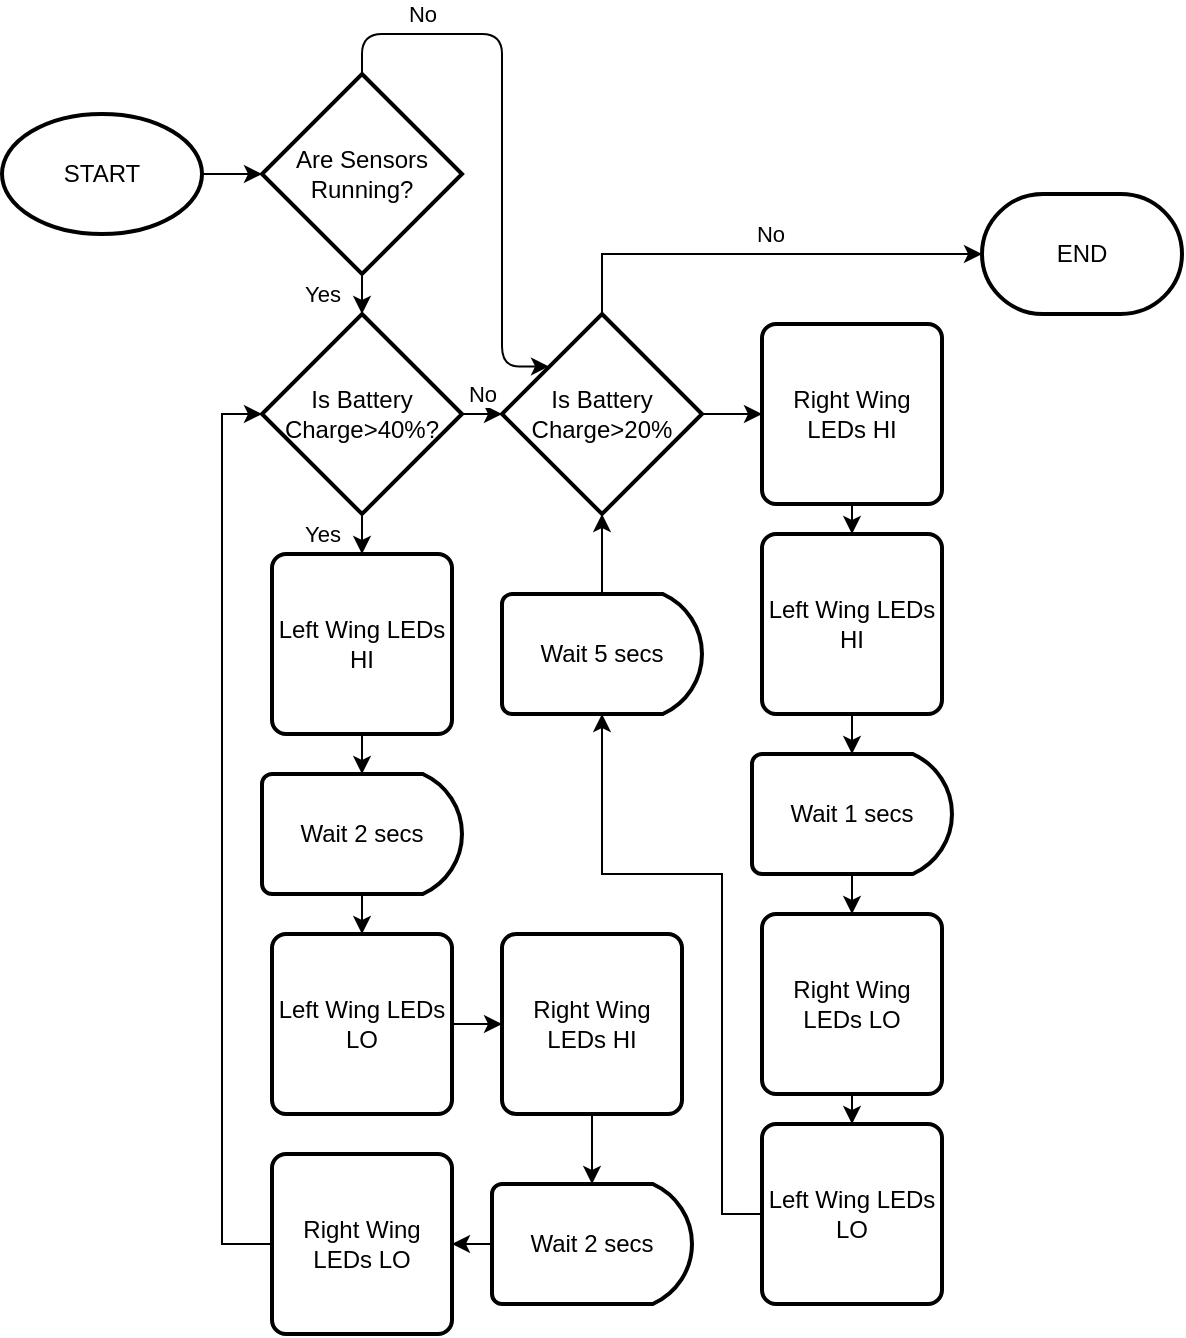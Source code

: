 <mxfile version="23.1.1" type="github">
  <diagram name="Page-1" id="Aek51o5Aj52pop3FxhsE">
    <mxGraphModel dx="1468" dy="985" grid="1" gridSize="10" guides="1" tooltips="1" connect="1" arrows="1" fold="1" page="1" pageScale="1" pageWidth="1600" pageHeight="900" math="0" shadow="0">
      <root>
        <mxCell id="0" />
        <mxCell id="1" parent="0" />
        <mxCell id="wx5j6pqpH5v7GYi9rCtN-1" value="START" style="strokeWidth=2;html=1;shape=mxgraph.flowchart.start_1;whiteSpace=wrap;strokeOpacity=100;fillOpacity=100;" vertex="1" parent="1">
          <mxGeometry x="140" y="230" width="100" height="60" as="geometry" />
        </mxCell>
        <mxCell id="wx5j6pqpH5v7GYi9rCtN-7" value="Yes" style="edgeStyle=orthogonalEdgeStyle;rounded=0;orthogonalLoop=1;jettySize=auto;html=1;strokeOpacity=100;fillOpacity=100;" edge="1" parent="1" source="wx5j6pqpH5v7GYi9rCtN-2" target="wx5j6pqpH5v7GYi9rCtN-6">
          <mxGeometry x="0.667" y="-20" relative="1" as="geometry">
            <mxPoint as="offset" />
          </mxGeometry>
        </mxCell>
        <mxCell id="wx5j6pqpH5v7GYi9rCtN-2" value="Are Sensors Running?" style="strokeWidth=2;html=1;shape=mxgraph.flowchart.decision;whiteSpace=wrap;strokeOpacity=100;fillOpacity=100;" vertex="1" parent="1">
          <mxGeometry x="270" y="210" width="100" height="100" as="geometry" />
        </mxCell>
        <mxCell id="wx5j6pqpH5v7GYi9rCtN-3" value="No" style="edgeStyle=orthogonalEdgeStyle;rounded=1;orthogonalLoop=1;jettySize=auto;html=1;curved=0;entryX=0.235;entryY=0.262;entryDx=0;entryDy=0;entryPerimeter=0;strokeOpacity=100;fillOpacity=100;" edge="1" parent="1" source="wx5j6pqpH5v7GYi9rCtN-2" target="wx5j6pqpH5v7GYi9rCtN-9">
          <mxGeometry x="-0.642" y="10" relative="1" as="geometry">
            <mxPoint x="440" y="280" as="targetPoint" />
            <Array as="points">
              <mxPoint x="320" y="190" />
              <mxPoint x="390" y="190" />
              <mxPoint x="390" y="356" />
            </Array>
            <mxPoint as="offset" />
          </mxGeometry>
        </mxCell>
        <mxCell id="wx5j6pqpH5v7GYi9rCtN-4" style="edgeStyle=orthogonalEdgeStyle;rounded=0;orthogonalLoop=1;jettySize=auto;html=1;entryX=0;entryY=0.5;entryDx=0;entryDy=0;entryPerimeter=0;strokeOpacity=100;fillOpacity=100;" edge="1" parent="1" source="wx5j6pqpH5v7GYi9rCtN-1" target="wx5j6pqpH5v7GYi9rCtN-2">
          <mxGeometry relative="1" as="geometry" />
        </mxCell>
        <mxCell id="wx5j6pqpH5v7GYi9rCtN-5" value="Left Wing LEDs HI" style="rounded=1;whiteSpace=wrap;html=1;absoluteArcSize=1;arcSize=14;strokeWidth=2;strokeOpacity=100;fillOpacity=100;" vertex="1" parent="1">
          <mxGeometry x="275" y="450" width="90" height="90" as="geometry" />
        </mxCell>
        <mxCell id="wx5j6pqpH5v7GYi9rCtN-12" value="Yes" style="edgeStyle=orthogonalEdgeStyle;rounded=0;orthogonalLoop=1;jettySize=auto;html=1;strokeOpacity=100;fillOpacity=100;" edge="1" parent="1" source="wx5j6pqpH5v7GYi9rCtN-6" target="wx5j6pqpH5v7GYi9rCtN-5">
          <mxGeometry x="0.667" y="-20" relative="1" as="geometry">
            <mxPoint as="offset" />
          </mxGeometry>
        </mxCell>
        <mxCell id="wx5j6pqpH5v7GYi9rCtN-6" value="&lt;p style=&quot;line-height: 120%;&quot;&gt;Is Battery Charge&amp;gt;40%?&lt;/p&gt;" style="strokeWidth=2;html=1;shape=mxgraph.flowchart.decision;whiteSpace=wrap;strokeOpacity=100;fillOpacity=100;" vertex="1" parent="1">
          <mxGeometry x="270" y="330" width="100" height="100" as="geometry" />
        </mxCell>
        <mxCell id="wx5j6pqpH5v7GYi9rCtN-20" value="" style="edgeStyle=orthogonalEdgeStyle;rounded=0;orthogonalLoop=1;jettySize=auto;html=1;strokeOpacity=100;fillOpacity=100;" edge="1" parent="1" source="wx5j6pqpH5v7GYi9rCtN-9" target="wx5j6pqpH5v7GYi9rCtN-11">
          <mxGeometry relative="1" as="geometry" />
        </mxCell>
        <mxCell id="wx5j6pqpH5v7GYi9rCtN-9" value="Is Battery Charge&amp;gt;20%" style="strokeWidth=2;html=1;shape=mxgraph.flowchart.decision;whiteSpace=wrap;strokeOpacity=100;fillOpacity=100;" vertex="1" parent="1">
          <mxGeometry x="390" y="330" width="100" height="100" as="geometry" />
        </mxCell>
        <mxCell id="wx5j6pqpH5v7GYi9rCtN-10" value="No" style="edgeStyle=orthogonalEdgeStyle;rounded=0;orthogonalLoop=1;jettySize=auto;html=1;exitX=1;exitY=0.5;exitDx=0;exitDy=0;exitPerimeter=0;entryX=0;entryY=0.5;entryDx=0;entryDy=0;entryPerimeter=0;strokeOpacity=100;fillOpacity=100;" edge="1" parent="1" source="wx5j6pqpH5v7GYi9rCtN-6" target="wx5j6pqpH5v7GYi9rCtN-9">
          <mxGeometry y="10" relative="1" as="geometry">
            <mxPoint as="offset" />
          </mxGeometry>
        </mxCell>
        <mxCell id="wx5j6pqpH5v7GYi9rCtN-36" style="edgeStyle=orthogonalEdgeStyle;rounded=0;orthogonalLoop=1;jettySize=auto;html=1;entryX=0.5;entryY=0;entryDx=0;entryDy=0;strokeOpacity=100;fillOpacity=100;" edge="1" parent="1" source="wx5j6pqpH5v7GYi9rCtN-11" target="wx5j6pqpH5v7GYi9rCtN-23">
          <mxGeometry relative="1" as="geometry" />
        </mxCell>
        <mxCell id="wx5j6pqpH5v7GYi9rCtN-11" value="Right Wing LEDs HI" style="rounded=1;whiteSpace=wrap;html=1;absoluteArcSize=1;arcSize=14;strokeWidth=2;rotation=0;strokeOpacity=100;fillOpacity=100;" vertex="1" parent="1">
          <mxGeometry x="520" y="335" width="90" height="90" as="geometry" />
        </mxCell>
        <mxCell id="wx5j6pqpH5v7GYi9rCtN-14" value="END" style="strokeWidth=2;html=1;shape=mxgraph.flowchart.terminator;whiteSpace=wrap;strokeOpacity=100;fillOpacity=100;" vertex="1" parent="1">
          <mxGeometry x="630" y="270" width="100" height="60" as="geometry" />
        </mxCell>
        <mxCell id="wx5j6pqpH5v7GYi9rCtN-15" value="No" style="edgeStyle=orthogonalEdgeStyle;rounded=0;orthogonalLoop=1;jettySize=auto;html=1;entryX=0;entryY=0.5;entryDx=0;entryDy=0;entryPerimeter=0;strokeOpacity=100;fillOpacity=100;" edge="1" parent="1" source="wx5j6pqpH5v7GYi9rCtN-9" target="wx5j6pqpH5v7GYi9rCtN-14">
          <mxGeometry x="0.034" y="10" relative="1" as="geometry">
            <Array as="points">
              <mxPoint x="440" y="300" />
            </Array>
            <mxPoint as="offset" />
          </mxGeometry>
        </mxCell>
        <mxCell id="wx5j6pqpH5v7GYi9rCtN-25" style="edgeStyle=orthogonalEdgeStyle;rounded=0;orthogonalLoop=1;jettySize=auto;html=1;entryX=0.5;entryY=0;entryDx=0;entryDy=0;strokeOpacity=100;fillOpacity=100;" edge="1" parent="1" source="wx5j6pqpH5v7GYi9rCtN-16" target="wx5j6pqpH5v7GYi9rCtN-21">
          <mxGeometry relative="1" as="geometry" />
        </mxCell>
        <mxCell id="wx5j6pqpH5v7GYi9rCtN-16" value="Wait 2 secs" style="strokeWidth=2;html=1;shape=mxgraph.flowchart.delay;whiteSpace=wrap;strokeOpacity=100;fillOpacity=100;" vertex="1" parent="1">
          <mxGeometry x="270" y="560" width="100" height="60" as="geometry" />
        </mxCell>
        <mxCell id="wx5j6pqpH5v7GYi9rCtN-18" style="edgeStyle=orthogonalEdgeStyle;rounded=0;orthogonalLoop=1;jettySize=auto;html=1;entryX=0.5;entryY=0;entryDx=0;entryDy=0;entryPerimeter=0;strokeOpacity=100;fillOpacity=100;" edge="1" parent="1" source="wx5j6pqpH5v7GYi9rCtN-5" target="wx5j6pqpH5v7GYi9rCtN-16">
          <mxGeometry relative="1" as="geometry" />
        </mxCell>
        <mxCell id="wx5j6pqpH5v7GYi9rCtN-26" style="edgeStyle=orthogonalEdgeStyle;rounded=0;orthogonalLoop=1;jettySize=auto;html=1;entryX=0;entryY=0.5;entryDx=0;entryDy=0;strokeOpacity=100;fillOpacity=100;" edge="1" parent="1" source="wx5j6pqpH5v7GYi9rCtN-21" target="wx5j6pqpH5v7GYi9rCtN-22">
          <mxGeometry relative="1" as="geometry" />
        </mxCell>
        <mxCell id="wx5j6pqpH5v7GYi9rCtN-21" value="Left Wing LEDs LO" style="rounded=1;whiteSpace=wrap;html=1;absoluteArcSize=1;arcSize=14;strokeWidth=2;strokeOpacity=100;fillOpacity=100;" vertex="1" parent="1">
          <mxGeometry x="275" y="640" width="90" height="90" as="geometry" />
        </mxCell>
        <mxCell id="wx5j6pqpH5v7GYi9rCtN-22" value="Right Wing LEDs HI" style="rounded=1;whiteSpace=wrap;html=1;absoluteArcSize=1;arcSize=14;strokeWidth=2;strokeOpacity=100;fillOpacity=100;" vertex="1" parent="1">
          <mxGeometry x="390" y="640" width="90" height="90" as="geometry" />
        </mxCell>
        <mxCell id="wx5j6pqpH5v7GYi9rCtN-23" value="Left Wing LEDs HI" style="rounded=1;whiteSpace=wrap;html=1;absoluteArcSize=1;arcSize=14;strokeWidth=2;strokeOpacity=100;fillOpacity=100;" vertex="1" parent="1">
          <mxGeometry x="520" y="440" width="90" height="90" as="geometry" />
        </mxCell>
        <mxCell id="wx5j6pqpH5v7GYi9rCtN-31" style="edgeStyle=orthogonalEdgeStyle;rounded=0;orthogonalLoop=1;jettySize=auto;html=1;entryX=1;entryY=0.5;entryDx=0;entryDy=0;strokeOpacity=100;fillOpacity=100;" edge="1" parent="1" source="wx5j6pqpH5v7GYi9rCtN-27" target="wx5j6pqpH5v7GYi9rCtN-29">
          <mxGeometry relative="1" as="geometry" />
        </mxCell>
        <mxCell id="wx5j6pqpH5v7GYi9rCtN-27" value="Wait 2 secs" style="strokeWidth=2;html=1;shape=mxgraph.flowchart.delay;whiteSpace=wrap;strokeOpacity=100;fillOpacity=100;" vertex="1" parent="1">
          <mxGeometry x="385" y="765" width="100" height="60" as="geometry" />
        </mxCell>
        <mxCell id="wx5j6pqpH5v7GYi9rCtN-28" style="edgeStyle=orthogonalEdgeStyle;rounded=0;orthogonalLoop=1;jettySize=auto;html=1;entryX=0.5;entryY=0;entryDx=0;entryDy=0;entryPerimeter=0;strokeOpacity=100;fillOpacity=100;" edge="1" parent="1" source="wx5j6pqpH5v7GYi9rCtN-22" target="wx5j6pqpH5v7GYi9rCtN-27">
          <mxGeometry relative="1" as="geometry" />
        </mxCell>
        <mxCell id="wx5j6pqpH5v7GYi9rCtN-32" style="edgeStyle=orthogonalEdgeStyle;rounded=0;orthogonalLoop=1;jettySize=auto;html=1;entryX=0;entryY=0.5;entryDx=0;entryDy=0;entryPerimeter=0;strokeOpacity=100;fillOpacity=100;" edge="1" parent="1" source="wx5j6pqpH5v7GYi9rCtN-29" target="wx5j6pqpH5v7GYi9rCtN-6">
          <mxGeometry relative="1" as="geometry">
            <mxPoint x="240" y="550" as="targetPoint" />
            <Array as="points">
              <mxPoint x="250" y="795" />
              <mxPoint x="250" y="380" />
            </Array>
          </mxGeometry>
        </mxCell>
        <mxCell id="wx5j6pqpH5v7GYi9rCtN-29" value="Right Wing LEDs LO" style="rounded=1;whiteSpace=wrap;html=1;absoluteArcSize=1;arcSize=14;strokeWidth=2;strokeOpacity=100;fillOpacity=100;" vertex="1" parent="1">
          <mxGeometry x="275" y="750" width="90" height="90" as="geometry" />
        </mxCell>
        <mxCell id="wx5j6pqpH5v7GYi9rCtN-42" style="edgeStyle=orthogonalEdgeStyle;rounded=0;orthogonalLoop=1;jettySize=auto;html=1;entryX=0.5;entryY=0;entryDx=0;entryDy=0;strokeOpacity=100;fillOpacity=100;" edge="1" parent="1" source="wx5j6pqpH5v7GYi9rCtN-38" target="wx5j6pqpH5v7GYi9rCtN-40">
          <mxGeometry relative="1" as="geometry" />
        </mxCell>
        <mxCell id="wx5j6pqpH5v7GYi9rCtN-38" value="Wait 1 secs" style="strokeWidth=2;html=1;shape=mxgraph.flowchart.delay;whiteSpace=wrap;strokeOpacity=100;fillOpacity=100;" vertex="1" parent="1">
          <mxGeometry x="515" y="550" width="100" height="60" as="geometry" />
        </mxCell>
        <mxCell id="wx5j6pqpH5v7GYi9rCtN-39" style="edgeStyle=orthogonalEdgeStyle;rounded=0;orthogonalLoop=1;jettySize=auto;html=1;entryX=0.5;entryY=0;entryDx=0;entryDy=0;entryPerimeter=0;strokeOpacity=100;fillOpacity=100;" edge="1" parent="1" source="wx5j6pqpH5v7GYi9rCtN-23" target="wx5j6pqpH5v7GYi9rCtN-38">
          <mxGeometry relative="1" as="geometry" />
        </mxCell>
        <mxCell id="wx5j6pqpH5v7GYi9rCtN-43" style="edgeStyle=orthogonalEdgeStyle;rounded=0;orthogonalLoop=1;jettySize=auto;html=1;strokeOpacity=100;fillOpacity=100;" edge="1" parent="1" source="wx5j6pqpH5v7GYi9rCtN-40" target="wx5j6pqpH5v7GYi9rCtN-41">
          <mxGeometry relative="1" as="geometry" />
        </mxCell>
        <mxCell id="wx5j6pqpH5v7GYi9rCtN-40" value="Right Wing LEDs LO" style="rounded=1;whiteSpace=wrap;html=1;absoluteArcSize=1;arcSize=14;strokeWidth=2;rotation=0;strokeOpacity=100;fillOpacity=100;" vertex="1" parent="1">
          <mxGeometry x="520" y="630" width="90" height="90" as="geometry" />
        </mxCell>
        <mxCell id="wx5j6pqpH5v7GYi9rCtN-46" style="edgeStyle=orthogonalEdgeStyle;rounded=0;orthogonalLoop=1;jettySize=auto;html=1;entryX=0.5;entryY=1;entryDx=0;entryDy=0;entryPerimeter=0;strokeOpacity=100;fillOpacity=100;" edge="1" parent="1" source="wx5j6pqpH5v7GYi9rCtN-41" target="wx5j6pqpH5v7GYi9rCtN-47">
          <mxGeometry relative="1" as="geometry">
            <mxPoint x="440" y="430" as="targetPoint" />
            <Array as="points">
              <mxPoint x="500" y="780" />
              <mxPoint x="500" y="610" />
              <mxPoint x="440" y="610" />
            </Array>
          </mxGeometry>
        </mxCell>
        <mxCell id="wx5j6pqpH5v7GYi9rCtN-41" value="Left Wing LEDs LO" style="rounded=1;whiteSpace=wrap;html=1;absoluteArcSize=1;arcSize=14;strokeWidth=2;strokeOpacity=100;fillOpacity=100;" vertex="1" parent="1">
          <mxGeometry x="520" y="735" width="90" height="90" as="geometry" />
        </mxCell>
        <mxCell id="wx5j6pqpH5v7GYi9rCtN-47" value="Wait 5 secs" style="strokeWidth=2;html=1;shape=mxgraph.flowchart.delay;whiteSpace=wrap;strokeOpacity=100;fillOpacity=100;" vertex="1" parent="1">
          <mxGeometry x="390" y="470" width="100" height="60" as="geometry" />
        </mxCell>
        <mxCell id="wx5j6pqpH5v7GYi9rCtN-48" style="edgeStyle=orthogonalEdgeStyle;rounded=0;orthogonalLoop=1;jettySize=auto;html=1;entryX=0.5;entryY=1;entryDx=0;entryDy=0;entryPerimeter=0;strokeOpacity=100;fillOpacity=100;" edge="1" parent="1" source="wx5j6pqpH5v7GYi9rCtN-47" target="wx5j6pqpH5v7GYi9rCtN-9">
          <mxGeometry relative="1" as="geometry" />
        </mxCell>
      </root>
    </mxGraphModel>
  </diagram>
</mxfile>
